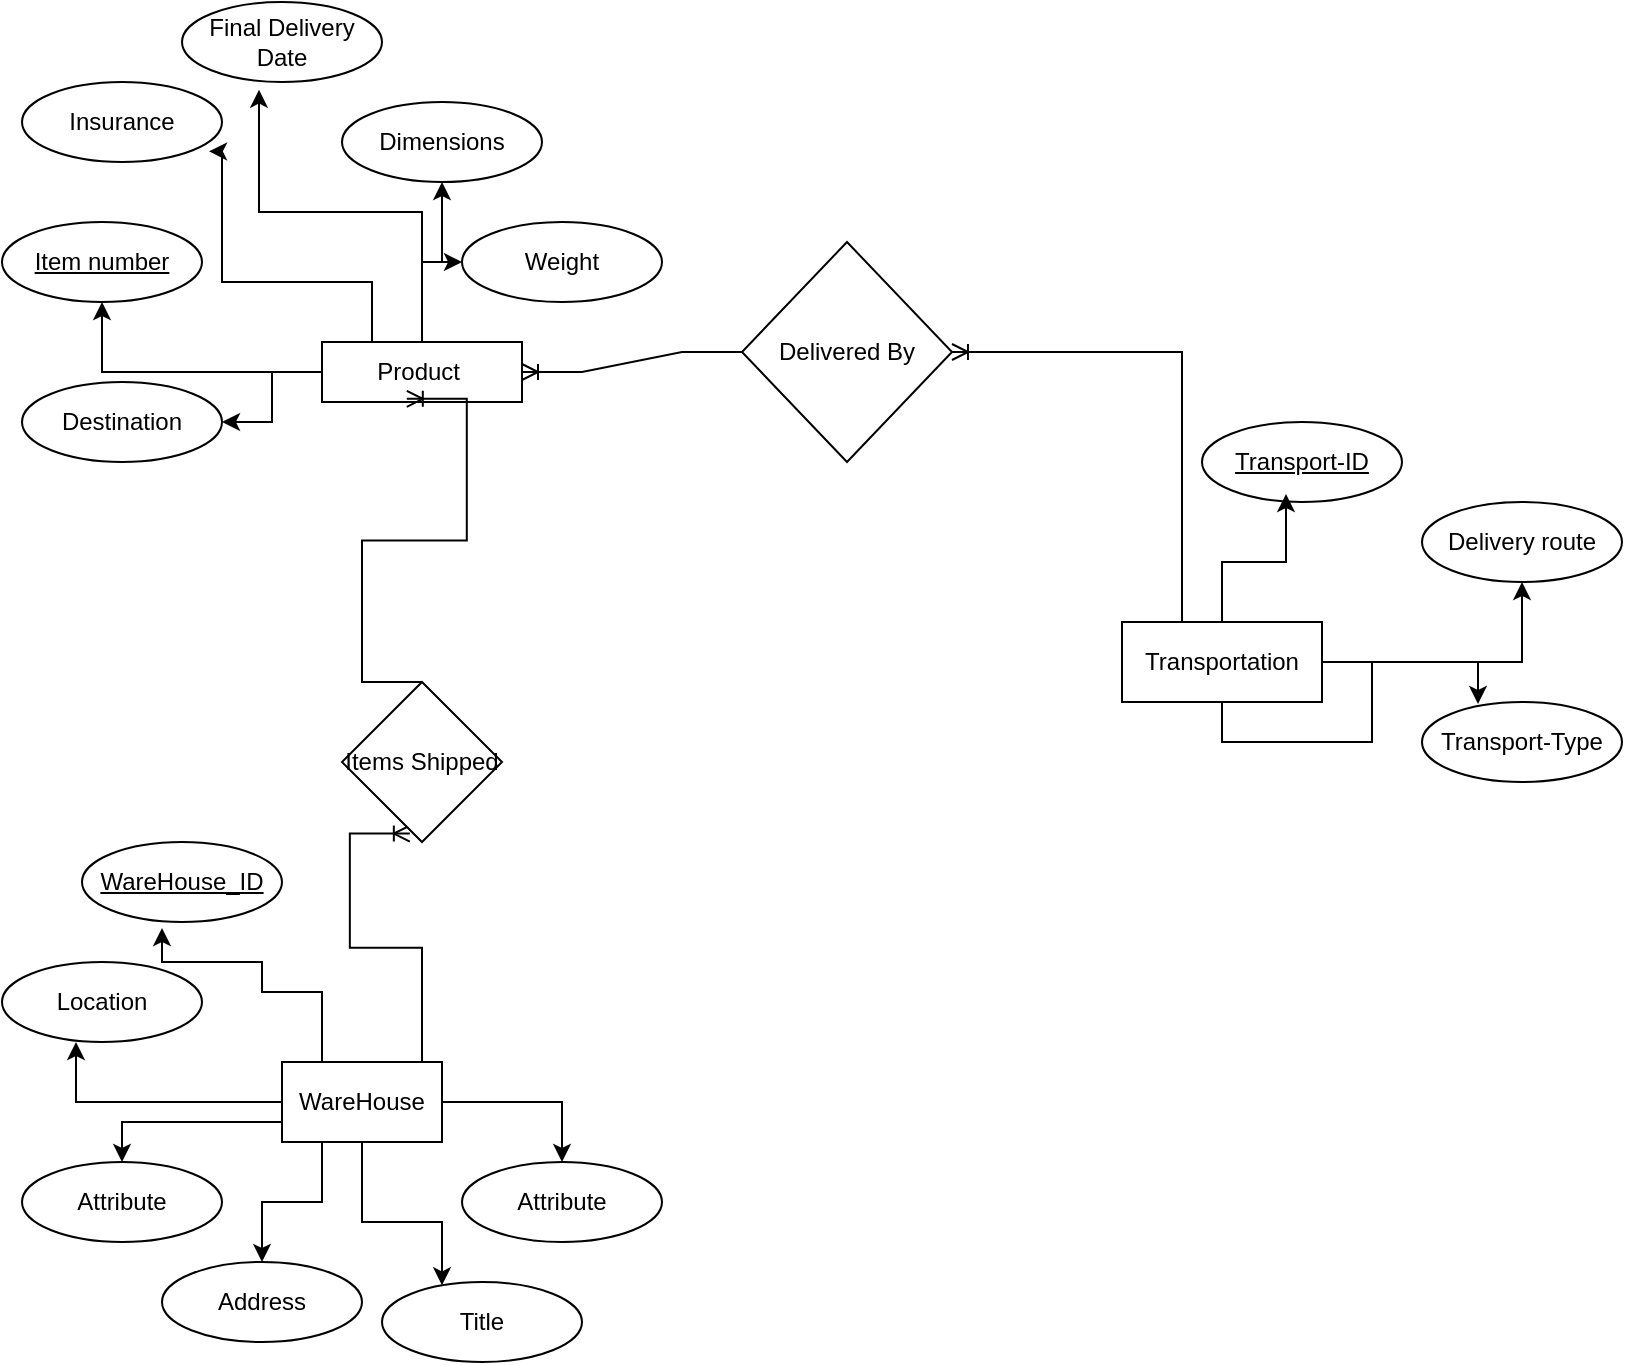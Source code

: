 <mxfile version="26.0.9">
  <diagram name="Page-1" id="NLAQwNR86FfQBt8aA2xL">
    <mxGraphModel dx="1147" dy="660" grid="1" gridSize="10" guides="1" tooltips="1" connect="1" arrows="1" fold="1" page="1" pageScale="1" pageWidth="850" pageHeight="1100" math="0" shadow="0">
      <root>
        <mxCell id="0" />
        <mxCell id="1" parent="0" />
        <mxCell id="P7NBiinHIemPsSOdsxHV-11" style="edgeStyle=orthogonalEdgeStyle;rounded=0;orthogonalLoop=1;jettySize=auto;html=1;exitX=0;exitY=0.5;exitDx=0;exitDy=0;" edge="1" parent="1" source="P7NBiinHIemPsSOdsxHV-3" target="P7NBiinHIemPsSOdsxHV-10">
          <mxGeometry relative="1" as="geometry" />
        </mxCell>
        <mxCell id="P7NBiinHIemPsSOdsxHV-16" style="edgeStyle=orthogonalEdgeStyle;rounded=0;orthogonalLoop=1;jettySize=auto;html=1;exitX=0.5;exitY=0;exitDx=0;exitDy=0;entryX=0.5;entryY=1;entryDx=0;entryDy=0;" edge="1" parent="1" source="P7NBiinHIemPsSOdsxHV-3" target="P7NBiinHIemPsSOdsxHV-6">
          <mxGeometry relative="1" as="geometry" />
        </mxCell>
        <mxCell id="P7NBiinHIemPsSOdsxHV-3" value="Product&amp;nbsp;" style="whiteSpace=wrap;html=1;align=center;" vertex="1" parent="1">
          <mxGeometry x="160" y="460" width="100" height="30" as="geometry" />
        </mxCell>
        <mxCell id="P7NBiinHIemPsSOdsxHV-5" value="Weight" style="ellipse;whiteSpace=wrap;html=1;align=center;" vertex="1" parent="1">
          <mxGeometry x="230" y="400" width="100" height="40" as="geometry" />
        </mxCell>
        <mxCell id="P7NBiinHIemPsSOdsxHV-6" value="Dimensions" style="ellipse;whiteSpace=wrap;html=1;align=center;" vertex="1" parent="1">
          <mxGeometry x="170" y="340" width="100" height="40" as="geometry" />
        </mxCell>
        <mxCell id="P7NBiinHIemPsSOdsxHV-7" value="Insurance" style="ellipse;whiteSpace=wrap;html=1;align=center;" vertex="1" parent="1">
          <mxGeometry x="10" y="330" width="100" height="40" as="geometry" />
        </mxCell>
        <mxCell id="P7NBiinHIemPsSOdsxHV-8" value="Item number" style="ellipse;whiteSpace=wrap;html=1;align=center;fontStyle=4;" vertex="1" parent="1">
          <mxGeometry y="400" width="100" height="40" as="geometry" />
        </mxCell>
        <mxCell id="P7NBiinHIemPsSOdsxHV-9" value="Final Delivery Date" style="ellipse;whiteSpace=wrap;html=1;align=center;" vertex="1" parent="1">
          <mxGeometry x="90" y="290" width="100" height="40" as="geometry" />
        </mxCell>
        <mxCell id="P7NBiinHIemPsSOdsxHV-10" value="Destination" style="ellipse;whiteSpace=wrap;html=1;align=center;" vertex="1" parent="1">
          <mxGeometry x="10" y="480" width="100" height="40" as="geometry" />
        </mxCell>
        <mxCell id="P7NBiinHIemPsSOdsxHV-12" style="edgeStyle=orthogonalEdgeStyle;rounded=0;orthogonalLoop=1;jettySize=auto;html=1;exitX=0;exitY=0.5;exitDx=0;exitDy=0;entryX=0.5;entryY=1;entryDx=0;entryDy=0;" edge="1" parent="1" source="P7NBiinHIemPsSOdsxHV-3" target="P7NBiinHIemPsSOdsxHV-8">
          <mxGeometry relative="1" as="geometry" />
        </mxCell>
        <mxCell id="P7NBiinHIemPsSOdsxHV-13" style="edgeStyle=orthogonalEdgeStyle;rounded=0;orthogonalLoop=1;jettySize=auto;html=1;exitX=0.5;exitY=0;exitDx=0;exitDy=0;entryX=0;entryY=0.5;entryDx=0;entryDy=0;" edge="1" parent="1" source="P7NBiinHIemPsSOdsxHV-3" target="P7NBiinHIemPsSOdsxHV-5">
          <mxGeometry relative="1" as="geometry" />
        </mxCell>
        <mxCell id="P7NBiinHIemPsSOdsxHV-14" style="edgeStyle=orthogonalEdgeStyle;rounded=0;orthogonalLoop=1;jettySize=auto;html=1;exitX=0.25;exitY=0;exitDx=0;exitDy=0;entryX=0.935;entryY=0.867;entryDx=0;entryDy=0;entryPerimeter=0;" edge="1" parent="1" source="P7NBiinHIemPsSOdsxHV-3" target="P7NBiinHIemPsSOdsxHV-7">
          <mxGeometry relative="1" as="geometry">
            <Array as="points">
              <mxPoint x="185" y="430" />
              <mxPoint x="110" y="430" />
              <mxPoint x="110" y="365" />
            </Array>
          </mxGeometry>
        </mxCell>
        <mxCell id="P7NBiinHIemPsSOdsxHV-15" style="edgeStyle=orthogonalEdgeStyle;rounded=0;orthogonalLoop=1;jettySize=auto;html=1;exitX=0.5;exitY=0;exitDx=0;exitDy=0;entryX=0.385;entryY=1.096;entryDx=0;entryDy=0;entryPerimeter=0;" edge="1" parent="1" source="P7NBiinHIemPsSOdsxHV-3" target="P7NBiinHIemPsSOdsxHV-9">
          <mxGeometry relative="1" as="geometry" />
        </mxCell>
        <mxCell id="P7NBiinHIemPsSOdsxHV-26" style="edgeStyle=orthogonalEdgeStyle;rounded=0;orthogonalLoop=1;jettySize=auto;html=1;exitX=0;exitY=0.75;exitDx=0;exitDy=0;entryX=0.5;entryY=0;entryDx=0;entryDy=0;" edge="1" parent="1" source="P7NBiinHIemPsSOdsxHV-17" target="P7NBiinHIemPsSOdsxHV-21">
          <mxGeometry relative="1" as="geometry" />
        </mxCell>
        <mxCell id="P7NBiinHIemPsSOdsxHV-28" value="" style="edgeStyle=orthogonalEdgeStyle;rounded=0;orthogonalLoop=1;jettySize=auto;html=1;" edge="1" parent="1" source="P7NBiinHIemPsSOdsxHV-17" target="P7NBiinHIemPsSOdsxHV-20">
          <mxGeometry relative="1" as="geometry">
            <Array as="points">
              <mxPoint x="180" y="900" />
              <mxPoint x="220" y="900" />
            </Array>
          </mxGeometry>
        </mxCell>
        <mxCell id="P7NBiinHIemPsSOdsxHV-29" style="edgeStyle=orthogonalEdgeStyle;rounded=0;orthogonalLoop=1;jettySize=auto;html=1;exitX=0.25;exitY=1;exitDx=0;exitDy=0;entryX=0.5;entryY=0;entryDx=0;entryDy=0;" edge="1" parent="1" source="P7NBiinHIemPsSOdsxHV-17" target="P7NBiinHIemPsSOdsxHV-18">
          <mxGeometry relative="1" as="geometry" />
        </mxCell>
        <mxCell id="P7NBiinHIemPsSOdsxHV-30" value="" style="edgeStyle=orthogonalEdgeStyle;rounded=0;orthogonalLoop=1;jettySize=auto;html=1;" edge="1" parent="1" source="P7NBiinHIemPsSOdsxHV-17" target="P7NBiinHIemPsSOdsxHV-22">
          <mxGeometry relative="1" as="geometry" />
        </mxCell>
        <mxCell id="P7NBiinHIemPsSOdsxHV-17" value="WareHouse" style="whiteSpace=wrap;html=1;align=center;" vertex="1" parent="1">
          <mxGeometry x="140" y="820" width="80" height="40" as="geometry" />
        </mxCell>
        <mxCell id="P7NBiinHIemPsSOdsxHV-18" value="Address" style="ellipse;whiteSpace=wrap;html=1;align=center;" vertex="1" parent="1">
          <mxGeometry x="80" y="920" width="100" height="40" as="geometry" />
        </mxCell>
        <mxCell id="P7NBiinHIemPsSOdsxHV-19" value="Location" style="ellipse;whiteSpace=wrap;html=1;align=center;" vertex="1" parent="1">
          <mxGeometry y="770" width="100" height="40" as="geometry" />
        </mxCell>
        <mxCell id="P7NBiinHIemPsSOdsxHV-20" value="Title" style="ellipse;whiteSpace=wrap;html=1;align=center;" vertex="1" parent="1">
          <mxGeometry x="190" y="930" width="100" height="40" as="geometry" />
        </mxCell>
        <mxCell id="P7NBiinHIemPsSOdsxHV-21" value="Attribute" style="ellipse;whiteSpace=wrap;html=1;align=center;" vertex="1" parent="1">
          <mxGeometry x="10" y="870" width="100" height="40" as="geometry" />
        </mxCell>
        <mxCell id="P7NBiinHIemPsSOdsxHV-22" value="Attribute" style="ellipse;whiteSpace=wrap;html=1;align=center;" vertex="1" parent="1">
          <mxGeometry x="230" y="870" width="100" height="40" as="geometry" />
        </mxCell>
        <mxCell id="P7NBiinHIemPsSOdsxHV-23" value="WareHouse_ID" style="ellipse;whiteSpace=wrap;html=1;align=center;fontStyle=4;" vertex="1" parent="1">
          <mxGeometry x="40" y="710" width="100" height="40" as="geometry" />
        </mxCell>
        <mxCell id="P7NBiinHIemPsSOdsxHV-25" style="edgeStyle=orthogonalEdgeStyle;rounded=0;orthogonalLoop=1;jettySize=auto;html=1;exitX=0;exitY=0.5;exitDx=0;exitDy=0;entryX=0.37;entryY=1;entryDx=0;entryDy=0;entryPerimeter=0;" edge="1" parent="1" source="P7NBiinHIemPsSOdsxHV-17" target="P7NBiinHIemPsSOdsxHV-19">
          <mxGeometry relative="1" as="geometry" />
        </mxCell>
        <mxCell id="P7NBiinHIemPsSOdsxHV-27" style="edgeStyle=orthogonalEdgeStyle;rounded=0;orthogonalLoop=1;jettySize=auto;html=1;exitX=0.25;exitY=0;exitDx=0;exitDy=0;" edge="1" parent="1" source="P7NBiinHIemPsSOdsxHV-17">
          <mxGeometry relative="1" as="geometry">
            <mxPoint x="80" y="753" as="targetPoint" />
            <Array as="points">
              <mxPoint x="160" y="785" />
              <mxPoint x="130" y="785" />
              <mxPoint x="130" y="770" />
              <mxPoint x="80" y="770" />
            </Array>
          </mxGeometry>
        </mxCell>
        <mxCell id="P7NBiinHIemPsSOdsxHV-37" style="edgeStyle=orthogonalEdgeStyle;rounded=0;orthogonalLoop=1;jettySize=auto;html=1;exitX=1;exitY=0.5;exitDx=0;exitDy=0;" edge="1" parent="1" source="P7NBiinHIemPsSOdsxHV-31" target="P7NBiinHIemPsSOdsxHV-34">
          <mxGeometry relative="1" as="geometry" />
        </mxCell>
        <mxCell id="P7NBiinHIemPsSOdsxHV-31" value="Transportation" style="whiteSpace=wrap;html=1;align=center;" vertex="1" parent="1">
          <mxGeometry x="560" y="600" width="100" height="40" as="geometry" />
        </mxCell>
        <mxCell id="P7NBiinHIemPsSOdsxHV-32" value="Transport-Type" style="ellipse;whiteSpace=wrap;html=1;align=center;" vertex="1" parent="1">
          <mxGeometry x="710" y="640" width="100" height="40" as="geometry" />
        </mxCell>
        <mxCell id="P7NBiinHIemPsSOdsxHV-33" value="Transport-ID" style="ellipse;whiteSpace=wrap;html=1;align=center;fontStyle=4;" vertex="1" parent="1">
          <mxGeometry x="600" y="500" width="100" height="40" as="geometry" />
        </mxCell>
        <mxCell id="P7NBiinHIemPsSOdsxHV-34" value="Delivery route" style="ellipse;whiteSpace=wrap;html=1;align=center;" vertex="1" parent="1">
          <mxGeometry x="710" y="540" width="100" height="40" as="geometry" />
        </mxCell>
        <mxCell id="P7NBiinHIemPsSOdsxHV-35" style="edgeStyle=orthogonalEdgeStyle;rounded=0;orthogonalLoop=1;jettySize=auto;html=1;exitX=0.5;exitY=0;exitDx=0;exitDy=0;entryX=0.42;entryY=0.9;entryDx=0;entryDy=0;entryPerimeter=0;" edge="1" parent="1" source="P7NBiinHIemPsSOdsxHV-31" target="P7NBiinHIemPsSOdsxHV-33">
          <mxGeometry relative="1" as="geometry" />
        </mxCell>
        <mxCell id="P7NBiinHIemPsSOdsxHV-36" style="edgeStyle=orthogonalEdgeStyle;rounded=0;orthogonalLoop=1;jettySize=auto;html=1;exitX=0.5;exitY=1;exitDx=0;exitDy=0;entryX=0.28;entryY=0.025;entryDx=0;entryDy=0;entryPerimeter=0;" edge="1" parent="1" source="P7NBiinHIemPsSOdsxHV-31" target="P7NBiinHIemPsSOdsxHV-32">
          <mxGeometry relative="1" as="geometry" />
        </mxCell>
        <mxCell id="P7NBiinHIemPsSOdsxHV-39" value="" style="edgeStyle=entityRelationEdgeStyle;fontSize=12;html=1;endArrow=ERoneToMany;rounded=0;entryX=0.424;entryY=0.947;entryDx=0;entryDy=0;entryPerimeter=0;exitX=0.5;exitY=0;exitDx=0;exitDy=0;" edge="1" parent="1" source="P7NBiinHIemPsSOdsxHV-38" target="P7NBiinHIemPsSOdsxHV-3">
          <mxGeometry width="100" height="100" relative="1" as="geometry">
            <mxPoint x="250" y="690" as="sourcePoint" />
            <mxPoint x="200" y="820" as="targetPoint" />
            <Array as="points" />
          </mxGeometry>
        </mxCell>
        <mxCell id="P7NBiinHIemPsSOdsxHV-40" value="" style="edgeStyle=entityRelationEdgeStyle;fontSize=12;html=1;endArrow=ERoneToMany;rounded=0;entryX=0.424;entryY=0.947;entryDx=0;entryDy=0;entryPerimeter=0;exitX=0.5;exitY=0;exitDx=0;exitDy=0;" edge="1" parent="1" source="P7NBiinHIemPsSOdsxHV-17" target="P7NBiinHIemPsSOdsxHV-38">
          <mxGeometry width="100" height="100" relative="1" as="geometry">
            <mxPoint x="180" y="820" as="sourcePoint" />
            <mxPoint x="202" y="488" as="targetPoint" />
            <Array as="points">
              <mxPoint x="220" y="760" />
              <mxPoint x="360" y="590" />
            </Array>
          </mxGeometry>
        </mxCell>
        <mxCell id="P7NBiinHIemPsSOdsxHV-38" value="Items Shipped" style="rhombus;whiteSpace=wrap;html=1;" vertex="1" parent="1">
          <mxGeometry x="170" y="630" width="80" height="80" as="geometry" />
        </mxCell>
        <mxCell id="P7NBiinHIemPsSOdsxHV-42" value="" style="edgeStyle=entityRelationEdgeStyle;fontSize=12;html=1;endArrow=ERoneToMany;rounded=0;entryX=1;entryY=0.5;entryDx=0;entryDy=0;exitX=0;exitY=0.5;exitDx=0;exitDy=0;" edge="1" parent="1" source="P7NBiinHIemPsSOdsxHV-41" target="P7NBiinHIemPsSOdsxHV-3">
          <mxGeometry width="100" height="100" relative="1" as="geometry">
            <mxPoint x="560" y="600" as="sourcePoint" />
            <mxPoint x="260" y="470" as="targetPoint" />
            <Array as="points" />
          </mxGeometry>
        </mxCell>
        <mxCell id="P7NBiinHIemPsSOdsxHV-44" value="" style="edgeStyle=entityRelationEdgeStyle;fontSize=12;html=1;endArrow=ERoneToMany;rounded=0;entryX=1;entryY=0.5;entryDx=0;entryDy=0;exitX=0;exitY=0.5;exitDx=0;exitDy=0;" edge="1" parent="1" target="P7NBiinHIemPsSOdsxHV-41">
          <mxGeometry width="100" height="100" relative="1" as="geometry">
            <mxPoint x="560" y="600" as="sourcePoint" />
            <mxPoint x="260" y="475" as="targetPoint" />
            <Array as="points">
              <mxPoint x="430" y="510" />
              <mxPoint x="430" y="530" />
            </Array>
          </mxGeometry>
        </mxCell>
        <mxCell id="P7NBiinHIemPsSOdsxHV-41" value="Delivered By" style="rhombus;whiteSpace=wrap;html=1;" vertex="1" parent="1">
          <mxGeometry x="370" y="410" width="105" height="110" as="geometry" />
        </mxCell>
      </root>
    </mxGraphModel>
  </diagram>
</mxfile>
